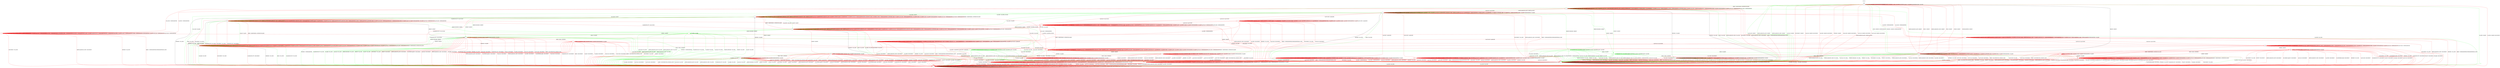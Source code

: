 digraph "" {
	graph ["Incoming time"=0.08972716331481934,
		"Outgoing time"=0.16254734992980957,
		Output="{'States': 36, 'Transitions': 837, 'Filename': '../results/ssh/OpenSSH-DropBear-msat-4.dot'}",
		Reference="{'States': 32, 'Transitions': 683, 'Filename': '../subjects/ssh/OpenSSH.dot'}",
		Solver=msat,
		Updated="{'States': 18, 'Transitions': 222, 'Filename': '../subjects/ssh/DropBear.dot'}",
		"f-measure"=0.15027624309392265,
		precision=0.3063063063063063,
		recall=0.09956076134699854
	];
	a -> a	[key=0,
		label="CH_CLOSE / CH_NONE"];
	a -> a	[key=1,
		label="CH_REQUEST_PTY / CH_NONE"];
	a -> a	[key=2,
		label="CH_EOF / CH_NONE"];
	a -> a	[key=3,
		label="CH_DATA / CH_NONE"];
	a -> a	[key=4,
		color=green,
		label="UA_PK_NOK / UA_FAILURE"];
	a -> a	[key=5,
		color=green,
		label="SERVICE_REQUEST_AUTH / SERVICE_ACCEPT"];
	a -> a	[key=6,
		color=red,
		label="KEXINIT / UNIMPLEMENTED"];
	a -> a	[key=7,
		color=red,
		label="CH_WINDOW_ADJUST / CH_NONE"];
	a -> a	[key=8,
		color=red,
		label="DEBUG / NO_RESP"];
	a -> a	[key=9,
		color=red,
		label="UA_PK_OK / UNIMPLEMENTED"];
	a -> a	[key=10,
		color=red,
		label="UA_NONE / UNIMPLEMENTED"];
	a -> a	[key=11,
		color=red,
		label="CH_EXTENDED_DATA / CH_NONE"];
	a -> a	[key=12,
		color=red,
		label="UA_PK_NOK / UNIMPLEMENTED"];
	a -> a	[key=13,
		color=red,
		label="KEX30 / UNIMPLEMENTED"];
	a -> a	[key=14,
		color=red,
		label="IGNORE / NO_RESP"];
	a -> a	[key=15,
		color=red,
		label="UNIMPLEMENTED / NO_RESP"];
	a -> a	[key=16,
		color=red,
		label="UA_PW_OK / UNIMPLEMENTED"];
	a -> a	[key=17,
		color=red,
		label="UA_PW_NOK / UNIMPLEMENTED"];
	a -> c	[key=0,
		color=green,
		label="UA_PK_OK / UA_SUCCESS"];
	a -> c	[key=1,
		color=red,
		label="SERVICE_REQUEST_AUTH / SERVICE_ACCEPT"];
	a -> l	[key=0,
		color=green,
		label="CH_OPEN / NO_CONN"];
	a -> n	[key=0,
		label="NEWKEYS / NO_CONN"];
	a -> n	[key=1,
		color=green,
		label="KEX30 / NO_CONN"];
	a -> n	[key=2,
		color=green,
		label="SERVICE_REQUEST_CONN / NO_CONN"];
	a -> n	[key=3,
		color=red,
		label="DISCONNECT / NO_CONN"];
	a -> n	[key=4,
		color=red,
		label="SERVICE_REQUEST_CONN / DISCONNECT"];
	a -> n	[key=5,
		color=red,
		label="REKEY / UNIMPLEMENTED|UNIMPLEMENTED|NO_CONN"];
	p	[color=green];
	a -> p	[key=0,
		color=green,
		label="KEXINIT_PROCEED / KEXINIT"];
	q	[color=green];
	a -> q	[key=0,
		color=green,
		label="KEXINIT / KEXINIT"];
	s	[color=red];
	a -> s	[key=0,
		color=red,
		label="CH_OPEN / UNIMPLEMENTED"];
	b -> f	[key=0];
	c -> c	[key=0,
		label="SERVICE_REQUEST_AUTH / SERVICE_ACCEPT"];
	c -> c	[key=1,
		label="CH_CLOSE / CH_NONE"];
	c -> c	[key=2,
		label="CH_REQUEST_PTY / CH_NONE"];
	c -> c	[key=3,
		label="CH_EOF / CH_NONE"];
	c -> c	[key=4,
		label="CH_DATA / CH_NONE"];
	c -> c	[key=5,
		color=green,
		label="UA_PK_NOK / NO_RESP"];
	c -> c	[key=6,
		color=green,
		label="SERVICE_REQUEST_CONN / SERVICE_ACCEPT"];
	c -> c	[key=7,
		color=green,
		label="UA_PK_OK / NO_RESP"];
	c -> c	[key=8,
		color=red,
		label="KEXINIT / UNIMPLEMENTED"];
	c -> c	[key=9,
		color=red,
		label="CH_WINDOW_ADJUST / CH_NONE"];
	c -> c	[key=10,
		color=red,
		label="DEBUG / NO_RESP"];
	c -> c	[key=11,
		color=red,
		label="CH_EXTENDED_DATA / CH_NONE"];
	c -> c	[key=12,
		color=red,
		label="KEX30 / UNIMPLEMENTED"];
	c -> c	[key=13,
		color=red,
		label="IGNORE / NO_RESP"];
	c -> c	[key=14,
		color=red,
		label="UNIMPLEMENTED / NO_RESP"];
	c -> j	[key=0,
		color=green,
		label="CH_OPEN / CH_OPEN_SUCCESS"];
	c -> n	[key=0,
		label="NEWKEYS / NO_CONN"];
	c -> n	[key=1,
		color=green,
		label="KEX30 / NO_CONN"];
	c -> n	[key=2,
		color=red,
		label="DISCONNECT / NO_CONN"];
	c -> n	[key=3,
		color=red,
		label="SERVICE_REQUEST_CONN / DISCONNECT"];
	c -> n	[key=4,
		color=red,
		label="REKEY / UNIMPLEMENTED|UNIMPLEMENTED|NO_CONN"];
	c -> p	[key=0,
		color=green,
		label="KEXINIT_PROCEED / KEXINIT"];
	c -> q	[key=0,
		color=green,
		label="KEXINIT / KEXINIT"];
	t	[color=red];
	c -> t	[key=0,
		color=red,
		label="UA_PK_OK / UA_SUCCESS"];
	c -> t	[key=1,
		color=red,
		label="UA_PW_OK / UA_SUCCESS"];
	u	[color=red];
	c -> u	[key=0,
		color=red,
		label="UA_PW_NOK / UA_FAILURE"];
	v	[color=red];
	c -> v	[key=0,
		color=red,
		label="UA_NONE / UA_FAILURE"];
	w	[color=red];
	c -> w	[key=0,
		color=red,
		label="UA_PK_NOK / UA_FAILURE"];
	x	[color=red];
	c -> x	[key=0,
		color=red,
		label="CH_OPEN / UNIMPLEMENTED"];
	d -> c	[key=0,
		color=green,
		label="CH_CLOSE / CH_EOF"];
	d -> d	[key=0,
		label="CH_OPEN / CH_MAX"];
	d -> d	[key=1,
		label="CH_DATA / NO_RESP"];
	d -> d	[key=2,
		color=green,
		label="UA_PK_NOK / NO_RESP"];
	d -> d	[key=3,
		color=green,
		label="SERVICE_REQUEST_AUTH / SERVICE_ACCEPT"];
	d -> d	[key=4,
		color=green,
		label="SERVICE_REQUEST_CONN / SERVICE_ACCEPT"];
	d -> d	[key=5,
		color=green,
		label="UA_PK_OK / NO_RESP"];
	d -> d	[key=6,
		color=red,
		label="SERVICE_REQUEST_AUTH / UNIMPLEMENTED"];
	d -> d	[key=7,
		color=red,
		label="CH_WINDOW_ADJUST / NO_RESP"];
	d -> d	[key=8,
		color=red,
		label="DEBUG / NO_RESP"];
	d -> d	[key=9,
		color=red,
		label="UA_PK_OK / UNIMPLEMENTED"];
	d -> d	[key=10,
		color=red,
		label="SERVICE_REQUEST_CONN / UNIMPLEMENTED"];
	d -> d	[key=11,
		color=red,
		label="UA_NONE / UNIMPLEMENTED"];
	d -> d	[key=12,
		color=red,
		label="CH_EXTENDED_DATA / NO_RESP"];
	d -> d	[key=13,
		color=red,
		label="UA_PK_NOK / UNIMPLEMENTED"];
	d -> d	[key=14,
		color=red,
		label="KEX30 / UNIMPLEMENTED"];
	d -> d	[key=15,
		color=red,
		label="IGNORE / NO_RESP"];
	d -> d	[key=16,
		color=red,
		label="CH_EOF / NO_RESP"];
	d -> d	[key=17,
		color=red,
		label="UNIMPLEMENTED / NO_RESP"];
	d -> d	[key=18,
		color=red,
		label="UA_PW_OK / UNIMPLEMENTED"];
	d -> d	[key=19,
		color=red,
		label="UA_PW_NOK / UNIMPLEMENTED"];
	d -> h	[key=0,
		label="KEXINIT / KEXINIT"];
	d -> i	[key=0,
		color=green,
		label="CH_EOF / CH_EOF"];
	d -> i	[key=1,
		color=red,
		label="REKEY / KEXINIT|KEX31+NEWKEYS|NO_RESP"];
	d -> l	[key=0,
		label="NEWKEYS / NO_CONN"];
	d -> l	[key=1,
		color=green,
		label="KEX30 / NO_CONN"];
	d -> l	[key=2,
		color=green,
		label="CH_REQUEST_PTY / NO_CONN"];
	d -> l	[key=3,
		color=red,
		label="DISCONNECT / NO_CONN"];
	d -> l	[key=4,
		color=red,
		label="CH_REQUEST_PTY / DISCONNECT"];
	r	[color=green];
	d -> r	[key=0,
		color=green,
		label="KEXINIT_PROCEED / KEXINIT"];
	d -> t	[key=0,
		color=red,
		label="CH_CLOSE / CH_CLOSE"];
	e -> c	[key=0,
		color=green,
		label="CH_CLOSE / NO_RESP"];
	e -> d	[key=0,
		color=red,
		label="CH_REQUEST_PTY / CH_SUCCESS"];
	e -> e	[key=0,
		label="CH_OPEN / CH_MAX"];
	e -> e	[key=1,
		label="CH_EOF / NO_RESP"];
	e -> e	[key=2,
		color=green,
		label="UA_PK_NOK / NO_RESP"];
	e -> e	[key=3,
		color=green,
		label="SERVICE_REQUEST_AUTH / SERVICE_ACCEPT"];
	e -> e	[key=4,
		color=green,
		label="SERVICE_REQUEST_CONN / SERVICE_ACCEPT"];
	e -> e	[key=5,
		color=green,
		label="UA_PK_OK / NO_RESP"];
	e -> e	[key=6,
		color=red,
		label="SERVICE_REQUEST_AUTH / UNIMPLEMENTED"];
	e -> e	[key=7,
		color=red,
		label="CH_WINDOW_ADJUST / NO_RESP"];
	e -> e	[key=8,
		color=red,
		label="DEBUG / NO_RESP"];
	e -> e	[key=9,
		color=red,
		label="UA_PK_OK / UNIMPLEMENTED"];
	e -> e	[key=10,
		color=red,
		label="SERVICE_REQUEST_CONN / UNIMPLEMENTED"];
	e -> e	[key=11,
		color=red,
		label="UA_NONE / UNIMPLEMENTED"];
	e -> e	[key=12,
		color=red,
		label="CH_EXTENDED_DATA / NO_RESP"];
	e -> e	[key=13,
		color=red,
		label="UA_PK_NOK / UNIMPLEMENTED"];
	e -> e	[key=14,
		color=red,
		label="KEX30 / UNIMPLEMENTED"];
	e -> e	[key=15,
		color=red,
		label="IGNORE / NO_RESP"];
	e -> e	[key=16,
		color=red,
		label="CH_DATA / NO_RESP"];
	e -> e	[key=17,
		color=red,
		label="UNIMPLEMENTED / NO_RESP"];
	e -> e	[key=18,
		color=red,
		label="UA_PW_OK / UNIMPLEMENTED"];
	e -> e	[key=19,
		color=red,
		label="UA_PW_NOK / UNIMPLEMENTED"];
	e -> h	[key=0,
		color=green,
		label="KEXINIT / KEXINIT"];
	e -> i	[key=0,
		color=green,
		label="CH_REQUEST_PTY / CH_SUCCESS"];
	e -> j	[key=0,
		color=red,
		label="REKEY / KEXINIT|KEX31+NEWKEYS|NO_RESP"];
	e -> l	[key=0,
		label="NEWKEYS / NO_CONN"];
	e -> l	[key=1,
		color=green,
		label="KEX30 / NO_CONN"];
	e -> l	[key=2,
		color=green,
		label="CH_DATA / NO_CONN"];
	e -> l	[key=3,
		color=red,
		label="DISCONNECT / NO_CONN"];
	e -> r	[key=0,
		color=green,
		label="KEXINIT_PROCEED / KEXINIT"];
	e -> t	[key=0,
		color=red,
		label="CH_CLOSE / CH_CLOSE"];
	ff	[color=red];
	e -> ff	[key=0,
		color=red,
		label="KEXINIT / KEXINIT"];
	f -> a	[key=0,
		color=red,
		label="REKEY / KEXINIT|KEX31+NEWKEYS|NO_RESP"];
	f -> f	[key=0,
		label="CH_CLOSE / CH_NONE"];
	f -> f	[key=1,
		label="CH_REQUEST_PTY / CH_NONE"];
	f -> f	[key=2,
		label="CH_EOF / CH_NONE"];
	f -> f	[key=3,
		label="CH_DATA / CH_NONE"];
	f -> f	[key=4,
		color=red,
		label="CH_WINDOW_ADJUST / CH_NONE"];
	f -> f	[key=5,
		color=red,
		label="CH_EXTENDED_DATA / CH_NONE"];
	f -> g	[key=0,
		label="KEXINIT / KEXINIT"];
	f -> g	[key=1,
		color=green,
		label="KEX30 / KEXINIT+UNIMPLEMENTED"];
	f -> g	[key=2,
		color=green,
		label="NEWKEYS / KEXINIT+UNIMPLEMENTED"];
	f -> g	[key=3,
		color=red,
		label="SERVICE_REQUEST_AUTH / KEXINIT"];
	f -> g	[key=4,
		color=red,
		label="DEBUG / KEXINIT"];
	f -> g	[key=5,
		color=red,
		label="SERVICE_REQUEST_CONN / KEXINIT"];
	f -> g	[key=6,
		color=red,
		label="KEX30 / KEXINIT"];
	f -> g	[key=7,
		color=red,
		label="IGNORE / KEXINIT"];
	f -> g	[key=8,
		color=red,
		label="UNIMPLEMENTED / KEXINIT"];
	f -> l	[key=0,
		color=green,
		label="CH_OPEN / KEXINIT"];
	f -> l	[key=1,
		color=red,
		label="CH_OPEN / KEXINIT+DISCONNECT"];
	f -> n	[key=0,
		color=green,
		label="UA_PK_NOK / KEXINIT"];
	f -> n	[key=1,
		color=green,
		label="SERVICE_REQUEST_AUTH / KEXINIT"];
	f -> n	[key=2,
		color=green,
		label="SERVICE_REQUEST_CONN / KEXINIT"];
	f -> n	[key=3,
		color=green,
		label="UA_PK_OK / KEXINIT"];
	f -> n	[key=4,
		color=red,
		label="DISCONNECT / KEXINIT"];
	f -> n	[key=5,
		color=red,
		label="UA_PK_OK / KEXINIT+DISCONNECT"];
	f -> n	[key=6,
		color=red,
		label="UA_NONE / KEXINIT+DISCONNECT"];
	f -> n	[key=7,
		color=red,
		label="NEWKEYS / KEXINIT"];
	f -> n	[key=8,
		color=red,
		label="UA_PK_NOK / KEXINIT+DISCONNECT"];
	f -> n	[key=9,
		color=red,
		label="UA_PW_OK / KEXINIT+DISCONNECT"];
	f -> n	[key=10,
		color=red,
		label="UA_PW_NOK / KEXINIT+DISCONNECT"];
	o	[color=green];
	f -> o	[key=0,
		color=green,
		label="KEXINIT_PROCEED / KEXINIT"];
	g -> g	[key=0,
		label="CH_CLOSE / CH_NONE"];
	g -> g	[key=1,
		label="CH_REQUEST_PTY / CH_NONE"];
	g -> g	[key=2,
		label="CH_EOF / CH_NONE"];
	g -> g	[key=3,
		label="CH_DATA / CH_NONE"];
	g -> g	[key=4,
		color=green,
		label="NEWKEYS / UNIMPLEMENTED"];
	g -> g	[key=5,
		color=red,
		label="CH_WINDOW_ADJUST / CH_NONE"];
	g -> g	[key=6,
		color=red,
		label="DEBUG / NO_RESP"];
	g -> g	[key=7,
		color=red,
		label="CH_EXTENDED_DATA / CH_NONE"];
	g -> g	[key=8,
		color=red,
		label="IGNORE / NO_RESP"];
	g -> g	[key=9,
		color=red,
		label="UNIMPLEMENTED / NO_RESP"];
	g -> l	[key=0,
		color=green,
		label="CH_OPEN / NO_CONN"];
	g -> l	[key=1,
		color=red,
		label="CH_OPEN / DISCONNECT"];
	g -> m	[key=0,
		label="KEX30 / KEX31+NEWKEYS"];
	g -> n	[key=0,
		color=green,
		label="UA_PK_NOK / NO_CONN"];
	g -> n	[key=1,
		color=green,
		label="SERVICE_REQUEST_AUTH / NO_CONN"];
	g -> n	[key=2,
		color=green,
		label="SERVICE_REQUEST_CONN / NO_CONN"];
	g -> n	[key=3,
		color=green,
		label="UA_PK_OK / NO_CONN"];
	g -> n	[key=4,
		color=green,
		label="KEXINIT_PROCEED / NO_CONN"];
	g -> n	[key=5,
		color=green,
		label="KEXINIT / NO_CONN"];
	g -> n	[key=6,
		color=red,
		label="DISCONNECT / NO_CONN"];
	g -> n	[key=7,
		color=red,
		label="KEXINIT / DISCONNECT"];
	g -> n	[key=8,
		color=red,
		label="SERVICE_REQUEST_AUTH / DISCONNECT"];
	g -> n	[key=9,
		color=red,
		label="UA_PK_OK / DISCONNECT"];
	g -> n	[key=10,
		color=red,
		label="SERVICE_REQUEST_CONN / DISCONNECT"];
	g -> n	[key=11,
		color=red,
		label="UA_NONE / DISCONNECT"];
	g -> n	[key=12,
		color=red,
		label="NEWKEYS / NO_CONN"];
	g -> n	[key=13,
		color=red,
		label="UA_PK_NOK / DISCONNECT"];
	g -> n	[key=14,
		color=red,
		label="UA_PW_OK / DISCONNECT"];
	g -> n	[key=15,
		color=red,
		label="UA_PW_NOK / DISCONNECT"];
	g -> n	[key=16,
		color=red,
		label="REKEY / DISCONNECT|NO_CONN|NO_CONN"];
	h -> h	[key=0,
		label="CH_OPEN / CH_MAX"];
	h -> h	[key=1,
		color=red,
		label="DEBUG / NO_RESP"];
	h -> h	[key=2,
		color=red,
		label="IGNORE / NO_RESP"];
	h -> h	[key=3,
		color=red,
		label="UNIMPLEMENTED / NO_RESP"];
	h -> k	[key=0,
		color=green,
		label="KEX30 / KEX31+NEWKEYS"];
	h -> l	[key=0,
		color=green,
		label="UA_PK_NOK / NO_CONN"];
	h -> l	[key=1,
		color=green,
		label="SERVICE_REQUEST_AUTH / NO_CONN"];
	h -> l	[key=2,
		color=green,
		label="SERVICE_REQUEST_CONN / NO_CONN"];
	h -> l	[key=3,
		color=green,
		label="NEWKEYS / UNIMPLEMENTED"];
	h -> l	[key=4,
		color=green,
		label="CH_REQUEST_PTY / NO_CONN"];
	h -> l	[key=5,
		color=green,
		label="CH_DATA / NO_CONN"];
	h -> l	[key=6,
		color=green,
		label="UA_PK_OK / NO_CONN"];
	h -> l	[key=7,
		color=green,
		label="KEXINIT_PROCEED / NO_CONN"];
	h -> l	[key=8,
		color=green,
		label="KEXINIT / NO_CONN"];
	h -> l	[key=9,
		color=green,
		label="CH_EOF / NO_CONN"];
	h -> l	[key=10,
		color=red,
		label="DISCONNECT / NO_CONN"];
	h -> l	[key=11,
		color=red,
		label="KEXINIT / DISCONNECT"];
	h -> l	[key=12,
		color=red,
		label="SERVICE_REQUEST_AUTH / DISCONNECT"];
	h -> l	[key=13,
		color=red,
		label="CH_WINDOW_ADJUST / DISCONNECT"];
	h -> l	[key=14,
		color=red,
		label="UA_PK_OK / DISCONNECT"];
	h -> l	[key=15,
		color=red,
		label="SERVICE_REQUEST_CONN / DISCONNECT"];
	h -> l	[key=16,
		color=red,
		label="UA_NONE / DISCONNECT"];
	h -> l	[key=17,
		color=red,
		label="CH_EXTENDED_DATA / DISCONNECT"];
	h -> l	[key=18,
		color=red,
		label="NEWKEYS / NO_CONN"];
	h -> l	[key=19,
		color=red,
		label="UA_PK_NOK / DISCONNECT"];
	h -> l	[key=20,
		color=red,
		label="CH_REQUEST_PTY / DISCONNECT"];
	h -> l	[key=21,
		color=red,
		label="CH_EOF / DISCONNECT"];
	h -> l	[key=22,
		color=red,
		label="CH_DATA / DISCONNECT"];
	h -> l	[key=23,
		color=red,
		label="UA_PW_OK / DISCONNECT"];
	h -> l	[key=24,
		color=red,
		label="UA_PW_NOK / DISCONNECT"];
	h -> l	[key=25,
		color=red,
		label="REKEY / DISCONNECT|NO_CONN|NO_CONN"];
	h -> n	[key=0,
		color=green,
		label="CH_CLOSE / NO_CONN"];
	h -> n	[key=1,
		color=red,
		label="CH_CLOSE / DISCONNECT"];
	jj	[color=red];
	h -> jj	[key=0,
		color=red,
		label="KEX30 / KEX31+NEWKEYS"];
	i -> c	[key=0,
		color=green,
		label="CH_CLOSE / NO_RESP"];
	i -> h	[key=0,
		label="KEXINIT / KEXINIT"];
	i -> i	[key=0,
		label="CH_OPEN / CH_MAX"];
	i -> i	[key=1,
		label="CH_EOF / NO_RESP"];
	i -> i	[key=2,
		color=green,
		label="UA_PK_NOK / NO_RESP"];
	i -> i	[key=3,
		color=green,
		label="SERVICE_REQUEST_AUTH / SERVICE_ACCEPT"];
	i -> i	[key=4,
		color=green,
		label="SERVICE_REQUEST_CONN / SERVICE_ACCEPT"];
	i -> i	[key=5,
		color=green,
		label="UA_PK_OK / NO_RESP"];
	i -> i	[key=6,
		color=red,
		label="SERVICE_REQUEST_AUTH / NO_RESP"];
	i -> i	[key=7,
		color=red,
		label="CH_WINDOW_ADJUST / NO_RESP"];
	i -> i	[key=8,
		color=red,
		label="DEBUG / NO_RESP"];
	i -> i	[key=9,
		color=red,
		label="UA_PK_OK / UNIMPLEMENTED"];
	i -> i	[key=10,
		color=red,
		label="SERVICE_REQUEST_CONN / NO_RESP"];
	i -> i	[key=11,
		color=red,
		label="UA_NONE / UNIMPLEMENTED"];
	i -> i	[key=12,
		color=red,
		label="CH_EXTENDED_DATA / NO_RESP"];
	i -> i	[key=13,
		color=red,
		label="UA_PK_NOK / UNIMPLEMENTED"];
	i -> i	[key=14,
		color=red,
		label="KEX30 / NO_RESP"];
	i -> i	[key=15,
		color=red,
		label="IGNORE / NO_RESP"];
	i -> i	[key=16,
		color=red,
		label="CH_DATA / NO_RESP"];
	i -> i	[key=17,
		color=red,
		label="UNIMPLEMENTED / NO_RESP"];
	i -> i	[key=18,
		color=red,
		label="UA_PW_OK / UNIMPLEMENTED"];
	i -> i	[key=19,
		color=red,
		label="UA_PW_NOK / UNIMPLEMENTED"];
	i -> i	[key=20,
		color=red,
		label="REKEY / KEXINIT|KEX31+NEWKEYS|NO_RESP"];
	i -> l	[key=0,
		label="NEWKEYS / NO_CONN"];
	i -> l	[key=1,
		color=green,
		label="KEX30 / NO_CONN"];
	i -> l	[key=2,
		color=green,
		label="CH_REQUEST_PTY / NO_CONN"];
	i -> l	[key=3,
		color=green,
		label="CH_DATA / NO_CONN"];
	i -> l	[key=4,
		color=red,
		label="DISCONNECT / NO_CONN"];
	i -> l	[key=5,
		color=red,
		label="CH_REQUEST_PTY / DISCONNECT"];
	i -> r	[key=0,
		color=green,
		label="KEXINIT_PROCEED / KEXINIT"];
	z	[color=red];
	i -> z	[key=0,
		color=red,
		label="CH_CLOSE / CH_CLOSE"];
	j -> c	[key=0,
		color=green,
		label="CH_CLOSE / CH_EOF"];
	j -> d	[key=0,
		color=green,
		label="CH_REQUEST_PTY / CH_SUCCESS"];
	j -> e	[key=0,
		color=green,
		label="CH_EOF / CH_EOF"];
	j -> h	[key=0,
		color=green,
		label="KEXINIT / KEXINIT"];
	j -> i	[key=0,
		color=red,
		label="CH_REQUEST_PTY / CH_SUCCESS"];
	j -> j	[key=0,
		label="CH_OPEN / CH_MAX"];
	j -> j	[key=1,
		label="CH_DATA / NO_RESP"];
	j -> j	[key=2,
		color=green,
		label="UA_PK_NOK / NO_RESP"];
	j -> j	[key=3,
		color=green,
		label="SERVICE_REQUEST_AUTH / SERVICE_ACCEPT"];
	j -> j	[key=4,
		color=green,
		label="SERVICE_REQUEST_CONN / SERVICE_ACCEPT"];
	j -> j	[key=5,
		color=green,
		label="UA_PK_OK / NO_RESP"];
	j -> j	[key=6,
		color=red,
		label="SERVICE_REQUEST_AUTH / NO_RESP"];
	j -> j	[key=7,
		color=red,
		label="CH_WINDOW_ADJUST / NO_RESP"];
	j -> j	[key=8,
		color=red,
		label="DEBUG / NO_RESP"];
	j -> j	[key=9,
		color=red,
		label="UA_PK_OK / UNIMPLEMENTED"];
	j -> j	[key=10,
		color=red,
		label="SERVICE_REQUEST_CONN / NO_RESP"];
	j -> j	[key=11,
		color=red,
		label="UA_NONE / UNIMPLEMENTED"];
	j -> j	[key=12,
		color=red,
		label="CH_EXTENDED_DATA / NO_RESP"];
	j -> j	[key=13,
		color=red,
		label="UA_PK_NOK / UNIMPLEMENTED"];
	j -> j	[key=14,
		color=red,
		label="KEX30 / NO_RESP"];
	j -> j	[key=15,
		color=red,
		label="IGNORE / NO_RESP"];
	j -> j	[key=16,
		color=red,
		label="CH_EOF / NO_RESP"];
	j -> j	[key=17,
		color=red,
		label="UNIMPLEMENTED / NO_RESP"];
	j -> j	[key=18,
		color=red,
		label="UA_PW_OK / UNIMPLEMENTED"];
	j -> j	[key=19,
		color=red,
		label="UA_PW_NOK / UNIMPLEMENTED"];
	j -> j	[key=20,
		color=red,
		label="REKEY / KEXINIT|KEX31+NEWKEYS|NO_RESP"];
	j -> l	[key=0,
		label="NEWKEYS / NO_CONN"];
	j -> l	[key=1,
		color=green,
		label="KEX30 / NO_CONN"];
	j -> l	[key=2,
		color=red,
		label="DISCONNECT / NO_CONN"];
	j -> r	[key=0,
		color=green,
		label="KEXINIT_PROCEED / KEXINIT"];
	j -> z	[key=0,
		color=red,
		label="CH_CLOSE / CH_CLOSE"];
	j -> ff	[key=0,
		color=red,
		label="KEXINIT / KEXINIT"];
	k -> j	[key=0,
		label="NEWKEYS / NO_RESP"];
	k -> k	[key=0,
		label="CH_OPEN / CH_MAX"];
	k -> k	[key=1,
		color=green,
		label="KEX30 / UNIMPLEMENTED"];
	k -> k	[key=2,
		color=red,
		label="DEBUG / NO_RESP"];
	k -> k	[key=3,
		color=red,
		label="IGNORE / NO_RESP"];
	k -> k	[key=4,
		color=red,
		label="UNIMPLEMENTED / NO_RESP"];
	k -> l	[key=0,
		color=green,
		label="UA_PK_NOK / NO_CONN"];
	k -> l	[key=1,
		color=green,
		label="SERVICE_REQUEST_AUTH / NO_CONN"];
	k -> l	[key=2,
		color=green,
		label="SERVICE_REQUEST_CONN / NO_CONN"];
	k -> l	[key=3,
		color=green,
		label="CH_REQUEST_PTY / NO_CONN"];
	k -> l	[key=4,
		color=green,
		label="CH_DATA / NO_CONN"];
	k -> l	[key=5,
		color=green,
		label="UA_PK_OK / NO_CONN"];
	k -> l	[key=6,
		color=green,
		label="KEXINIT_PROCEED / NO_CONN"];
	k -> l	[key=7,
		color=green,
		label="KEXINIT / NO_CONN"];
	k -> l	[key=8,
		color=green,
		label="CH_EOF / NO_CONN"];
	k -> l	[key=9,
		color=red,
		label="DISCONNECT / NO_CONN"];
	k -> l	[key=10,
		color=red,
		label="KEXINIT / DISCONNECT"];
	k -> l	[key=11,
		color=red,
		label="SERVICE_REQUEST_AUTH / DISCONNECT"];
	k -> l	[key=12,
		color=red,
		label="CH_WINDOW_ADJUST / DISCONNECT"];
	k -> l	[key=13,
		color=red,
		label="UA_PK_OK / DISCONNECT"];
	k -> l	[key=14,
		color=red,
		label="SERVICE_REQUEST_CONN / DISCONNECT"];
	k -> l	[key=15,
		color=red,
		label="UA_NONE / DISCONNECT"];
	k -> l	[key=16,
		color=red,
		label="CH_EXTENDED_DATA / DISCONNECT"];
	k -> l	[key=17,
		color=red,
		label="UA_PK_NOK / DISCONNECT"];
	k -> l	[key=18,
		color=red,
		label="CH_REQUEST_PTY / DISCONNECT"];
	k -> l	[key=19,
		color=red,
		label="KEX30 / DISCONNECT"];
	k -> l	[key=20,
		color=red,
		label="CH_EOF / DISCONNECT"];
	k -> l	[key=21,
		color=red,
		label="CH_DATA / DISCONNECT"];
	k -> l	[key=22,
		color=red,
		label="UA_PW_OK / DISCONNECT"];
	k -> l	[key=23,
		color=red,
		label="UA_PW_NOK / DISCONNECT"];
	k -> l	[key=24,
		color=red,
		label="REKEY / DISCONNECT|NO_CONN|NO_CONN"];
	k -> n	[key=0,
		color=green,
		label="CH_CLOSE / NO_CONN"];
	k -> n	[key=1,
		color=red,
		label="CH_CLOSE / DISCONNECT"];
	l -> l	[key=0,
		label="KEXINIT / NO_CONN"];
	l -> l	[key=1,
		label="SERVICE_REQUEST_AUTH / NO_CONN"];
	l -> l	[key=2,
		label="UA_PK_OK / NO_CONN"];
	l -> l	[key=3,
		label="SERVICE_REQUEST_CONN / NO_CONN"];
	l -> l	[key=4,
		label="NEWKEYS / NO_CONN"];
	l -> l	[key=5,
		label="UA_PK_NOK / NO_CONN"];
	l -> l	[key=6,
		label="CH_OPEN / CH_MAX"];
	l -> l	[key=7,
		label="CH_REQUEST_PTY / NO_CONN"];
	l -> l	[key=8,
		label="KEX30 / NO_CONN"];
	l -> l	[key=9,
		label="CH_EOF / NO_CONN"];
	l -> l	[key=10,
		label="CH_DATA / NO_CONN"];
	l -> l	[key=11,
		color=green,
		label="KEXINIT_PROCEED / NO_CONN"];
	l -> l	[key=12,
		color=red,
		label="DISCONNECT / NO_CONN"];
	l -> l	[key=13,
		color=red,
		label="CH_WINDOW_ADJUST / NO_CONN"];
	l -> l	[key=14,
		color=red,
		label="DEBUG / NO_CONN"];
	l -> l	[key=15,
		color=red,
		label="UA_NONE / NO_CONN"];
	l -> l	[key=16,
		color=red,
		label="CH_EXTENDED_DATA / NO_CONN"];
	l -> l	[key=17,
		color=red,
		label="IGNORE / NO_CONN"];
	l -> l	[key=18,
		color=red,
		label="UNIMPLEMENTED / NO_CONN"];
	l -> l	[key=19,
		color=red,
		label="UA_PW_OK / NO_CONN"];
	l -> l	[key=20,
		color=red,
		label="UA_PW_NOK / NO_CONN"];
	l -> l	[key=21,
		color=red,
		label="REKEY / NO_CONN|NO_CONN|NO_CONN"];
	l -> n	[key=0,
		label="CH_CLOSE / NO_CONN"];
	m -> a	[key=0,
		label="NEWKEYS / NO_RESP"];
	m -> l	[key=0,
		color=green,
		label="CH_OPEN / NO_CONN"];
	m -> l	[key=1,
		color=red,
		label="CH_OPEN / DISCONNECT"];
	m -> m	[key=0,
		label="CH_CLOSE / CH_NONE"];
	m -> m	[key=1,
		label="CH_REQUEST_PTY / CH_NONE"];
	m -> m	[key=2,
		label="CH_EOF / CH_NONE"];
	m -> m	[key=3,
		label="CH_DATA / CH_NONE"];
	m -> m	[key=4,
		color=green,
		label="KEX30 / UNIMPLEMENTED"];
	m -> m	[key=5,
		color=red,
		label="CH_WINDOW_ADJUST / CH_NONE"];
	m -> m	[key=6,
		color=red,
		label="DEBUG / NO_RESP"];
	m -> m	[key=7,
		color=red,
		label="CH_EXTENDED_DATA / CH_NONE"];
	m -> m	[key=8,
		color=red,
		label="IGNORE / NO_RESP"];
	m -> m	[key=9,
		color=red,
		label="UNIMPLEMENTED / NO_RESP"];
	m -> n	[key=0,
		color=green,
		label="UA_PK_NOK / NO_CONN"];
	m -> n	[key=1,
		color=green,
		label="SERVICE_REQUEST_AUTH / NO_CONN"];
	m -> n	[key=2,
		color=green,
		label="SERVICE_REQUEST_CONN / NO_CONN"];
	m -> n	[key=3,
		color=green,
		label="UA_PK_OK / NO_CONN"];
	m -> n	[key=4,
		color=green,
		label="KEXINIT_PROCEED / NO_CONN"];
	m -> n	[key=5,
		color=green,
		label="KEXINIT / NO_CONN"];
	m -> n	[key=6,
		color=red,
		label="DISCONNECT / NO_CONN"];
	m -> n	[key=7,
		color=red,
		label="KEXINIT / DISCONNECT"];
	m -> n	[key=8,
		color=red,
		label="SERVICE_REQUEST_AUTH / DISCONNECT"];
	m -> n	[key=9,
		color=red,
		label="UA_PK_OK / DISCONNECT"];
	m -> n	[key=10,
		color=red,
		label="SERVICE_REQUEST_CONN / DISCONNECT"];
	m -> n	[key=11,
		color=red,
		label="UA_NONE / DISCONNECT"];
	m -> n	[key=12,
		color=red,
		label="UA_PK_NOK / DISCONNECT"];
	m -> n	[key=13,
		color=red,
		label="KEX30 / DISCONNECT"];
	m -> n	[key=14,
		color=red,
		label="UA_PW_OK / DISCONNECT"];
	m -> n	[key=15,
		color=red,
		label="UA_PW_NOK / DISCONNECT"];
	m -> n	[key=16,
		color=red,
		label="REKEY / DISCONNECT|NO_CONN|NO_CONN"];
	n -> l	[key=0,
		label="CH_OPEN / NO_CONN"];
	n -> n	[key=0,
		label="KEXINIT / NO_CONN"];
	n -> n	[key=1,
		label="SERVICE_REQUEST_AUTH / NO_CONN"];
	n -> n	[key=2,
		label="UA_PK_OK / NO_CONN"];
	n -> n	[key=3,
		label="SERVICE_REQUEST_CONN / NO_CONN"];
	n -> n	[key=4,
		label="NEWKEYS / NO_CONN"];
	n -> n	[key=5,
		label="UA_PK_NOK / NO_CONN"];
	n -> n	[key=6,
		label="CH_CLOSE / CH_NONE"];
	n -> n	[key=7,
		label="CH_REQUEST_PTY / CH_NONE"];
	n -> n	[key=8,
		label="KEX30 / NO_CONN"];
	n -> n	[key=9,
		label="CH_EOF / CH_NONE"];
	n -> n	[key=10,
		label="CH_DATA / CH_NONE"];
	n -> n	[key=11,
		color=green,
		label="KEXINIT_PROCEED / NO_CONN"];
	n -> n	[key=12,
		color=red,
		label="DISCONNECT / NO_CONN"];
	n -> n	[key=13,
		color=red,
		label="CH_WINDOW_ADJUST / CH_NONE"];
	n -> n	[key=14,
		color=red,
		label="DEBUG / NO_CONN"];
	n -> n	[key=15,
		color=red,
		label="UA_NONE / NO_CONN"];
	n -> n	[key=16,
		color=red,
		label="CH_EXTENDED_DATA / CH_NONE"];
	n -> n	[key=17,
		color=red,
		label="IGNORE / NO_CONN"];
	n -> n	[key=18,
		color=red,
		label="UNIMPLEMENTED / NO_CONN"];
	n -> n	[key=19,
		color=red,
		label="UA_PW_OK / NO_CONN"];
	n -> n	[key=20,
		color=red,
		label="UA_PW_NOK / NO_CONN"];
	n -> n	[key=21,
		color=red,
		label="REKEY / NO_CONN|NO_CONN|NO_CONN"];
	o -> g	[key=0,
		color=green,
		label="KEX30 / NO_RESP"];
	o -> l	[key=0,
		color=green,
		label="CH_OPEN / NO_CONN"];
	o -> n	[key=0,
		color=green,
		label="UA_PK_NOK / NO_CONN"];
	o -> n	[key=1,
		color=green,
		label="SERVICE_REQUEST_AUTH / NO_CONN"];
	o -> n	[key=2,
		color=green,
		label="SERVICE_REQUEST_CONN / NO_CONN"];
	o -> n	[key=3,
		color=green,
		label="UA_PK_OK / NO_CONN"];
	o -> n	[key=4,
		color=green,
		label="KEXINIT_PROCEED / NO_CONN"];
	o -> n	[key=5,
		color=green,
		label="KEXINIT / NO_CONN"];
	o -> o	[key=0,
		color=green,
		label="NEWKEYS / UNIMPLEMENTED"];
	o -> o	[key=1,
		color=green,
		label="CH_REQUEST_PTY / CH_NONE"];
	o -> o	[key=2,
		color=green,
		label="CH_DATA / CH_NONE"];
	o -> o	[key=3,
		color=green,
		label="CH_CLOSE / CH_NONE"];
	o -> o	[key=4,
		color=green,
		label="CH_EOF / CH_NONE"];
	p -> l	[key=0,
		color=green,
		label="CH_OPEN / NO_CONN"];
	p -> n	[key=0,
		color=green,
		label="UA_PK_NOK / NO_CONN"];
	p -> n	[key=1,
		color=green,
		label="SERVICE_REQUEST_AUTH / NO_CONN"];
	p -> n	[key=2,
		color=green,
		label="SERVICE_REQUEST_CONN / NO_CONN"];
	p -> n	[key=3,
		color=green,
		label="NEWKEYS / UNIMPLEMENTED"];
	p -> n	[key=4,
		color=green,
		label="UA_PK_OK / NO_CONN"];
	p -> n	[key=5,
		color=green,
		label="KEXINIT_PROCEED / NO_CONN"];
	p -> n	[key=6,
		color=green,
		label="KEXINIT / NO_CONN"];
	p -> p	[key=0,
		color=green,
		label="CH_REQUEST_PTY / CH_NONE"];
	p -> p	[key=1,
		color=green,
		label="CH_DATA / CH_NONE"];
	p -> p	[key=2,
		color=green,
		label="CH_CLOSE / CH_NONE"];
	p -> p	[key=3,
		color=green,
		label="CH_EOF / CH_NONE"];
	p -> q	[key=0,
		color=green,
		label="KEX30 / NO_RESP"];
	q -> l	[key=0,
		color=green,
		label="CH_OPEN / NO_CONN"];
	q -> m	[key=0,
		color=green,
		label="KEX30 / KEX31+NEWKEYS"];
	q -> n	[key=0,
		color=green,
		label="UA_PK_NOK / NO_CONN"];
	q -> n	[key=1,
		color=green,
		label="SERVICE_REQUEST_AUTH / NO_CONN"];
	q -> n	[key=2,
		color=green,
		label="SERVICE_REQUEST_CONN / NO_CONN"];
	q -> n	[key=3,
		color=green,
		label="NEWKEYS / UNIMPLEMENTED"];
	q -> n	[key=4,
		color=green,
		label="UA_PK_OK / NO_CONN"];
	q -> n	[key=5,
		color=green,
		label="KEXINIT_PROCEED / NO_CONN"];
	q -> n	[key=6,
		color=green,
		label="KEXINIT / NO_CONN"];
	q -> q	[key=0,
		color=green,
		label="CH_REQUEST_PTY / CH_NONE"];
	q -> q	[key=1,
		color=green,
		label="CH_DATA / CH_NONE"];
	q -> q	[key=2,
		color=green,
		label="CH_CLOSE / CH_NONE"];
	q -> q	[key=3,
		color=green,
		label="CH_EOF / CH_NONE"];
	r -> h	[key=0,
		color=green,
		label="KEX30 / NO_RESP"];
	r -> l	[key=0,
		color=green,
		label="UA_PK_NOK / NO_CONN"];
	r -> l	[key=1,
		color=green,
		label="SERVICE_REQUEST_AUTH / NO_CONN"];
	r -> l	[key=2,
		color=green,
		label="SERVICE_REQUEST_CONN / NO_CONN"];
	r -> l	[key=3,
		color=green,
		label="NEWKEYS / UNIMPLEMENTED"];
	r -> l	[key=4,
		color=green,
		label="CH_REQUEST_PTY / NO_CONN"];
	r -> l	[key=5,
		color=green,
		label="CH_DATA / NO_CONN"];
	r -> l	[key=6,
		color=green,
		label="UA_PK_OK / NO_CONN"];
	r -> l	[key=7,
		color=green,
		label="KEXINIT_PROCEED / NO_CONN"];
	r -> l	[key=8,
		color=green,
		label="KEXINIT / NO_CONN"];
	r -> l	[key=9,
		color=green,
		label="CH_EOF / NO_CONN"];
	r -> n	[key=0,
		color=green,
		label="CH_CLOSE / NO_CONN"];
	r -> r	[key=0,
		color=green,
		label="CH_OPEN / CH_MAX"];
	s -> a	[key=0,
		color=red,
		label="CH_CLOSE / UNIMPLEMENTED"];
	s -> l	[key=0,
		color=red,
		label="DISCONNECT / NO_CONN"];
	s -> l	[key=1,
		color=red,
		label="SERVICE_REQUEST_CONN / DISCONNECT"];
	s -> l	[key=2,
		color=red,
		label="NEWKEYS / NO_CONN"];
	s -> l	[key=3,
		color=red,
		label="REKEY / UNIMPLEMENTED|UNIMPLEMENTED|NO_CONN"];
	s -> s	[key=0,
		color=red,
		label="KEXINIT / UNIMPLEMENTED"];
	s -> s	[key=1,
		color=red,
		label="CH_WINDOW_ADJUST / UNIMPLEMENTED"];
	s -> s	[key=2,
		color=red,
		label="DEBUG / NO_RESP"];
	s -> s	[key=3,
		color=red,
		label="UA_PK_OK / UNIMPLEMENTED"];
	s -> s	[key=4,
		color=red,
		label="UA_NONE / UNIMPLEMENTED"];
	s -> s	[key=5,
		color=red,
		label="CH_EXTENDED_DATA / UNIMPLEMENTED"];
	s -> s	[key=6,
		color=red,
		label="UA_PK_NOK / UNIMPLEMENTED"];
	s -> s	[key=7,
		color=red,
		label="CH_OPEN / CH_MAX"];
	s -> s	[key=8,
		color=red,
		label="CH_REQUEST_PTY / UNIMPLEMENTED"];
	s -> s	[key=9,
		color=red,
		label="KEX30 / UNIMPLEMENTED"];
	s -> s	[key=10,
		color=red,
		label="IGNORE / NO_RESP"];
	s -> s	[key=11,
		color=red,
		label="CH_EOF / UNIMPLEMENTED"];
	s -> s	[key=12,
		color=red,
		label="CH_DATA / UNIMPLEMENTED"];
	s -> s	[key=13,
		color=red,
		label="UNIMPLEMENTED / NO_RESP"];
	s -> s	[key=14,
		color=red,
		label="UA_PW_OK / UNIMPLEMENTED"];
	s -> s	[key=15,
		color=red,
		label="UA_PW_NOK / UNIMPLEMENTED"];
	s -> x	[key=0,
		color=red,
		label="SERVICE_REQUEST_AUTH / SERVICE_ACCEPT"];
	t -> e	[key=0,
		color=red,
		label="CH_OPEN / CH_OPEN_SUCCESS"];
	t -> n	[key=0,
		color=red,
		label="DISCONNECT / NO_CONN"];
	t -> n	[key=1,
		color=red,
		label="NEWKEYS / NO_CONN"];
	t -> t	[key=0,
		color=red,
		label="SERVICE_REQUEST_AUTH / UNIMPLEMENTED"];
	t -> t	[key=1,
		color=red,
		label="CH_WINDOW_ADJUST / CH_NONE"];
	t -> t	[key=2,
		color=red,
		label="DEBUG / NO_RESP"];
	t -> t	[key=3,
		color=red,
		label="UA_PK_OK / UNIMPLEMENTED"];
	t -> t	[key=4,
		color=red,
		label="SERVICE_REQUEST_CONN / UNIMPLEMENTED"];
	t -> t	[key=5,
		color=red,
		label="UA_NONE / UNIMPLEMENTED"];
	t -> t	[key=6,
		color=red,
		label="CH_EXTENDED_DATA / CH_NONE"];
	t -> t	[key=7,
		color=red,
		label="UA_PK_NOK / UNIMPLEMENTED"];
	t -> t	[key=8,
		color=red,
		label="CH_CLOSE / CH_NONE"];
	t -> t	[key=9,
		color=red,
		label="CH_REQUEST_PTY / CH_NONE"];
	t -> t	[key=10,
		color=red,
		label="KEX30 / UNIMPLEMENTED"];
	t -> t	[key=11,
		color=red,
		label="IGNORE / NO_RESP"];
	t -> t	[key=12,
		color=red,
		label="CH_EOF / CH_NONE"];
	t -> t	[key=13,
		color=red,
		label="CH_DATA / CH_NONE"];
	t -> t	[key=14,
		color=red,
		label="UNIMPLEMENTED / NO_RESP"];
	t -> t	[key=15,
		color=red,
		label="UA_PW_OK / UNIMPLEMENTED"];
	t -> t	[key=16,
		color=red,
		label="UA_PW_NOK / UNIMPLEMENTED"];
	y	[color=red];
	t -> y	[key=0,
		color=red,
		label="KEXINIT / KEXINIT"];
	t -> z	[key=0,
		color=red,
		label="REKEY / KEXINIT|KEX31+NEWKEYS|NO_RESP"];
	u -> n	[key=0,
		color=red,
		label="DISCONNECT / NO_CONN"];
	u -> n	[key=1,
		color=red,
		label="UA_PK_OK / DISCONNECT"];
	u -> n	[key=2,
		color=red,
		label="SERVICE_REQUEST_CONN / DISCONNECT"];
	u -> n	[key=3,
		color=red,
		label="UA_NONE / DISCONNECT"];
	u -> n	[key=4,
		color=red,
		label="NEWKEYS / NO_CONN"];
	u -> n	[key=5,
		color=red,
		label="UA_PK_NOK / DISCONNECT"];
	u -> n	[key=6,
		color=red,
		label="REKEY / UNIMPLEMENTED|UNIMPLEMENTED|NO_CONN"];
	u -> t	[key=0,
		color=red,
		label="UA_PW_OK / UA_SUCCESS"];
	u -> u	[key=0,
		color=red,
		label="KEXINIT / UNIMPLEMENTED"];
	u -> u	[key=1,
		color=red,
		label="SERVICE_REQUEST_AUTH / SERVICE_ACCEPT"];
	u -> u	[key=2,
		color=red,
		label="CH_WINDOW_ADJUST / CH_NONE"];
	u -> u	[key=3,
		color=red,
		label="DEBUG / NO_RESP"];
	u -> u	[key=4,
		color=red,
		label="CH_EXTENDED_DATA / CH_NONE"];
	u -> u	[key=5,
		color=red,
		label="CH_CLOSE / CH_NONE"];
	u -> u	[key=6,
		color=red,
		label="CH_REQUEST_PTY / CH_NONE"];
	u -> u	[key=7,
		color=red,
		label="KEX30 / UNIMPLEMENTED"];
	u -> u	[key=8,
		color=red,
		label="IGNORE / NO_RESP"];
	u -> u	[key=9,
		color=red,
		label="CH_EOF / CH_NONE"];
	u -> u	[key=10,
		color=red,
		label="CH_DATA / CH_NONE"];
	u -> u	[key=11,
		color=red,
		label="UNIMPLEMENTED / NO_RESP"];
	u -> u	[key=12,
		color=red,
		label="UA_PW_NOK / UA_FAILURE"];
	aa	[color=red];
	u -> aa	[key=0,
		color=red,
		label="CH_OPEN / UNIMPLEMENTED"];
	v -> n	[key=0,
		color=red,
		label="DISCONNECT / NO_CONN"];
	v -> n	[key=1,
		color=red,
		label="UA_PK_OK / DISCONNECT"];
	v -> n	[key=2,
		color=red,
		label="SERVICE_REQUEST_CONN / DISCONNECT"];
	v -> n	[key=3,
		color=red,
		label="NEWKEYS / NO_CONN"];
	v -> n	[key=4,
		color=red,
		label="UA_PK_NOK / DISCONNECT"];
	v -> n	[key=5,
		color=red,
		label="UA_PW_OK / DISCONNECT"];
	v -> n	[key=6,
		color=red,
		label="UA_PW_NOK / DISCONNECT"];
	v -> n	[key=7,
		color=red,
		label="REKEY / UNIMPLEMENTED|UNIMPLEMENTED|NO_CONN"];
	v -> v	[key=0,
		color=red,
		label="KEXINIT / UNIMPLEMENTED"];
	v -> v	[key=1,
		color=red,
		label="SERVICE_REQUEST_AUTH / SERVICE_ACCEPT"];
	v -> v	[key=2,
		color=red,
		label="CH_WINDOW_ADJUST / CH_NONE"];
	v -> v	[key=3,
		color=red,
		label="DEBUG / NO_RESP"];
	v -> v	[key=4,
		color=red,
		label="UA_NONE / UA_FAILURE"];
	v -> v	[key=5,
		color=red,
		label="CH_EXTENDED_DATA / CH_NONE"];
	v -> v	[key=6,
		color=red,
		label="CH_CLOSE / CH_NONE"];
	v -> v	[key=7,
		color=red,
		label="CH_REQUEST_PTY / CH_NONE"];
	v -> v	[key=8,
		color=red,
		label="KEX30 / UNIMPLEMENTED"];
	v -> v	[key=9,
		color=red,
		label="IGNORE / NO_RESP"];
	v -> v	[key=10,
		color=red,
		label="CH_EOF / CH_NONE"];
	v -> v	[key=11,
		color=red,
		label="CH_DATA / CH_NONE"];
	v -> v	[key=12,
		color=red,
		label="UNIMPLEMENTED / NO_RESP"];
	bb	[color=red];
	v -> bb	[key=0,
		color=red,
		label="CH_OPEN / UNIMPLEMENTED"];
	w -> n	[key=0,
		color=red,
		label="DISCONNECT / NO_CONN"];
	w -> n	[key=1,
		color=red,
		label="UA_PK_OK / DISCONNECT"];
	w -> n	[key=2,
		color=red,
		label="SERVICE_REQUEST_CONN / DISCONNECT"];
	w -> n	[key=3,
		color=red,
		label="UA_NONE / DISCONNECT"];
	w -> n	[key=4,
		color=red,
		label="NEWKEYS / NO_CONN"];
	w -> n	[key=5,
		color=red,
		label="UA_PW_OK / DISCONNECT"];
	w -> n	[key=6,
		color=red,
		label="UA_PW_NOK / DISCONNECT"];
	w -> n	[key=7,
		color=red,
		label="REKEY / UNIMPLEMENTED|UNIMPLEMENTED|NO_CONN"];
	w -> w	[key=0,
		color=red,
		label="KEXINIT / UNIMPLEMENTED"];
	w -> w	[key=1,
		color=red,
		label="SERVICE_REQUEST_AUTH / SERVICE_ACCEPT"];
	w -> w	[key=2,
		color=red,
		label="CH_WINDOW_ADJUST / CH_NONE"];
	w -> w	[key=3,
		color=red,
		label="DEBUG / NO_RESP"];
	w -> w	[key=4,
		color=red,
		label="CH_EXTENDED_DATA / CH_NONE"];
	w -> w	[key=5,
		color=red,
		label="UA_PK_NOK / UA_FAILURE"];
	w -> w	[key=6,
		color=red,
		label="CH_CLOSE / CH_NONE"];
	w -> w	[key=7,
		color=red,
		label="CH_REQUEST_PTY / CH_NONE"];
	w -> w	[key=8,
		color=red,
		label="KEX30 / UNIMPLEMENTED"];
	w -> w	[key=9,
		color=red,
		label="IGNORE / NO_RESP"];
	w -> w	[key=10,
		color=red,
		label="CH_EOF / CH_NONE"];
	w -> w	[key=11,
		color=red,
		label="CH_DATA / CH_NONE"];
	w -> w	[key=12,
		color=red,
		label="UNIMPLEMENTED / NO_RESP"];
	cc	[color=red];
	w -> cc	[key=0,
		color=red,
		label="CH_OPEN / UNIMPLEMENTED"];
	x -> c	[key=0,
		color=red,
		label="CH_CLOSE / UNIMPLEMENTED"];
	x -> l	[key=0,
		color=red,
		label="DISCONNECT / NO_CONN"];
	x -> l	[key=1,
		color=red,
		label="SERVICE_REQUEST_CONN / DISCONNECT"];
	x -> l	[key=2,
		color=red,
		label="NEWKEYS / NO_CONN"];
	x -> l	[key=3,
		color=red,
		label="REKEY / UNIMPLEMENTED|UNIMPLEMENTED|NO_CONN"];
	x -> x	[key=0,
		color=red,
		label="KEXINIT / UNIMPLEMENTED"];
	x -> x	[key=1,
		color=red,
		label="SERVICE_REQUEST_AUTH / SERVICE_ACCEPT"];
	x -> x	[key=2,
		color=red,
		label="CH_WINDOW_ADJUST / UNIMPLEMENTED"];
	x -> x	[key=3,
		color=red,
		label="DEBUG / NO_RESP"];
	x -> x	[key=4,
		color=red,
		label="CH_EXTENDED_DATA / UNIMPLEMENTED"];
	x -> x	[key=5,
		color=red,
		label="CH_OPEN / CH_MAX"];
	x -> x	[key=6,
		color=red,
		label="CH_REQUEST_PTY / UNIMPLEMENTED"];
	x -> x	[key=7,
		color=red,
		label="KEX30 / UNIMPLEMENTED"];
	x -> x	[key=8,
		color=red,
		label="IGNORE / NO_RESP"];
	x -> x	[key=9,
		color=red,
		label="CH_EOF / UNIMPLEMENTED"];
	x -> x	[key=10,
		color=red,
		label="CH_DATA / UNIMPLEMENTED"];
	x -> x	[key=11,
		color=red,
		label="UNIMPLEMENTED / NO_RESP"];
	x -> aa	[key=0,
		color=red,
		label="UA_PW_NOK / UA_FAILURE"];
	x -> bb	[key=0,
		color=red,
		label="UA_NONE / UA_FAILURE"];
	x -> cc	[key=0,
		color=red,
		label="UA_PK_NOK / UA_FAILURE"];
	dd	[color=red];
	x -> dd	[key=0,
		color=red,
		label="UA_PK_OK / UA_SUCCESS"];
	x -> dd	[key=1,
		color=red,
		label="UA_PW_OK / UA_SUCCESS"];
	y -> l	[key=0,
		color=red,
		label="CH_OPEN / DISCONNECT"];
	y -> n	[key=0,
		color=red,
		label="DISCONNECT / NO_CONN"];
	y -> n	[key=1,
		color=red,
		label="KEXINIT / DISCONNECT"];
	y -> n	[key=2,
		color=red,
		label="SERVICE_REQUEST_AUTH / DISCONNECT"];
	y -> n	[key=3,
		color=red,
		label="UA_PK_OK / DISCONNECT"];
	y -> n	[key=4,
		color=red,
		label="SERVICE_REQUEST_CONN / DISCONNECT"];
	y -> n	[key=5,
		color=red,
		label="UA_NONE / DISCONNECT"];
	y -> n	[key=6,
		color=red,
		label="NEWKEYS / NO_CONN"];
	y -> n	[key=7,
		color=red,
		label="UA_PK_NOK / DISCONNECT"];
	y -> n	[key=8,
		color=red,
		label="UA_PW_OK / DISCONNECT"];
	y -> n	[key=9,
		color=red,
		label="UA_PW_NOK / DISCONNECT"];
	y -> n	[key=10,
		color=red,
		label="REKEY / DISCONNECT|NO_CONN|NO_CONN"];
	y -> y	[key=0,
		color=red,
		label="CH_WINDOW_ADJUST / CH_NONE"];
	y -> y	[key=1,
		color=red,
		label="DEBUG / NO_RESP"];
	y -> y	[key=2,
		color=red,
		label="CH_EXTENDED_DATA / CH_NONE"];
	y -> y	[key=3,
		color=red,
		label="CH_CLOSE / CH_NONE"];
	y -> y	[key=4,
		color=red,
		label="CH_REQUEST_PTY / CH_NONE"];
	y -> y	[key=5,
		color=red,
		label="IGNORE / NO_RESP"];
	y -> y	[key=6,
		color=red,
		label="CH_EOF / CH_NONE"];
	y -> y	[key=7,
		color=red,
		label="CH_DATA / CH_NONE"];
	y -> y	[key=8,
		color=red,
		label="UNIMPLEMENTED / NO_RESP"];
	ee	[color=red];
	y -> ee	[key=0,
		color=red,
		label="KEX30 / KEX31+NEWKEYS"];
	z -> j	[key=0,
		color=red,
		label="CH_OPEN / CH_OPEN_SUCCESS"];
	z -> n	[key=0,
		color=red,
		label="DISCONNECT / NO_CONN"];
	z -> n	[key=1,
		color=red,
		label="NEWKEYS / NO_CONN"];
	z -> y	[key=0,
		color=red,
		label="KEXINIT / KEXINIT"];
	z -> z	[key=0,
		color=red,
		label="SERVICE_REQUEST_AUTH / NO_RESP"];
	z -> z	[key=1,
		color=red,
		label="CH_WINDOW_ADJUST / CH_NONE"];
	z -> z	[key=2,
		color=red,
		label="DEBUG / NO_RESP"];
	z -> z	[key=3,
		color=red,
		label="UA_PK_OK / UNIMPLEMENTED"];
	z -> z	[key=4,
		color=red,
		label="SERVICE_REQUEST_CONN / NO_RESP"];
	z -> z	[key=5,
		color=red,
		label="UA_NONE / UNIMPLEMENTED"];
	z -> z	[key=6,
		color=red,
		label="CH_EXTENDED_DATA / CH_NONE"];
	z -> z	[key=7,
		color=red,
		label="UA_PK_NOK / UNIMPLEMENTED"];
	z -> z	[key=8,
		color=red,
		label="CH_CLOSE / CH_NONE"];
	z -> z	[key=9,
		color=red,
		label="CH_REQUEST_PTY / CH_NONE"];
	z -> z	[key=10,
		color=red,
		label="KEX30 / NO_RESP"];
	z -> z	[key=11,
		color=red,
		label="IGNORE / NO_RESP"];
	z -> z	[key=12,
		color=red,
		label="CH_EOF / CH_NONE"];
	z -> z	[key=13,
		color=red,
		label="CH_DATA / CH_NONE"];
	z -> z	[key=14,
		color=red,
		label="UNIMPLEMENTED / NO_RESP"];
	z -> z	[key=15,
		color=red,
		label="UA_PW_OK / UNIMPLEMENTED"];
	z -> z	[key=16,
		color=red,
		label="UA_PW_NOK / UNIMPLEMENTED"];
	z -> z	[key=17,
		color=red,
		label="REKEY / KEXINIT|KEX31+NEWKEYS|NO_RESP"];
	aa -> l	[key=0,
		color=red,
		label="DISCONNECT / NO_CONN"];
	aa -> l	[key=1,
		color=red,
		label="UA_PK_OK / DISCONNECT"];
	aa -> l	[key=2,
		color=red,
		label="SERVICE_REQUEST_CONN / DISCONNECT"];
	aa -> l	[key=3,
		color=red,
		label="UA_NONE / DISCONNECT"];
	aa -> l	[key=4,
		color=red,
		label="NEWKEYS / NO_CONN"];
	aa -> l	[key=5,
		color=red,
		label="UA_PK_NOK / DISCONNECT"];
	aa -> l	[key=6,
		color=red,
		label="REKEY / UNIMPLEMENTED|UNIMPLEMENTED|NO_CONN"];
	aa -> u	[key=0,
		color=red,
		label="CH_CLOSE / UNIMPLEMENTED"];
	aa -> aa	[key=0,
		color=red,
		label="KEXINIT / UNIMPLEMENTED"];
	aa -> aa	[key=1,
		color=red,
		label="SERVICE_REQUEST_AUTH / SERVICE_ACCEPT"];
	aa -> aa	[key=2,
		color=red,
		label="CH_WINDOW_ADJUST / UNIMPLEMENTED"];
	aa -> aa	[key=3,
		color=red,
		label="DEBUG / NO_RESP"];
	aa -> aa	[key=4,
		color=red,
		label="CH_EXTENDED_DATA / UNIMPLEMENTED"];
	aa -> aa	[key=5,
		color=red,
		label="CH_OPEN / CH_MAX"];
	aa -> aa	[key=6,
		color=red,
		label="CH_REQUEST_PTY / UNIMPLEMENTED"];
	aa -> aa	[key=7,
		color=red,
		label="KEX30 / UNIMPLEMENTED"];
	aa -> aa	[key=8,
		color=red,
		label="IGNORE / NO_RESP"];
	aa -> aa	[key=9,
		color=red,
		label="CH_EOF / UNIMPLEMENTED"];
	aa -> aa	[key=10,
		color=red,
		label="CH_DATA / UNIMPLEMENTED"];
	aa -> aa	[key=11,
		color=red,
		label="UNIMPLEMENTED / NO_RESP"];
	aa -> aa	[key=12,
		color=red,
		label="UA_PW_NOK / UA_FAILURE"];
	aa -> dd	[key=0,
		color=red,
		label="UA_PW_OK / UA_SUCCESS"];
	bb -> l	[key=0,
		color=red,
		label="DISCONNECT / NO_CONN"];
	bb -> l	[key=1,
		color=red,
		label="UA_PK_OK / DISCONNECT"];
	bb -> l	[key=2,
		color=red,
		label="SERVICE_REQUEST_CONN / DISCONNECT"];
	bb -> l	[key=3,
		color=red,
		label="NEWKEYS / NO_CONN"];
	bb -> l	[key=4,
		color=red,
		label="UA_PK_NOK / DISCONNECT"];
	bb -> l	[key=5,
		color=red,
		label="UA_PW_OK / DISCONNECT"];
	bb -> l	[key=6,
		color=red,
		label="UA_PW_NOK / DISCONNECT"];
	bb -> l	[key=7,
		color=red,
		label="REKEY / UNIMPLEMENTED|UNIMPLEMENTED|NO_CONN"];
	bb -> v	[key=0,
		color=red,
		label="CH_CLOSE / UNIMPLEMENTED"];
	bb -> bb	[key=0,
		color=red,
		label="KEXINIT / UNIMPLEMENTED"];
	bb -> bb	[key=1,
		color=red,
		label="SERVICE_REQUEST_AUTH / SERVICE_ACCEPT"];
	bb -> bb	[key=2,
		color=red,
		label="CH_WINDOW_ADJUST / UNIMPLEMENTED"];
	bb -> bb	[key=3,
		color=red,
		label="DEBUG / NO_RESP"];
	bb -> bb	[key=4,
		color=red,
		label="UA_NONE / UA_FAILURE"];
	bb -> bb	[key=5,
		color=red,
		label="CH_EXTENDED_DATA / UNIMPLEMENTED"];
	bb -> bb	[key=6,
		color=red,
		label="CH_OPEN / CH_MAX"];
	bb -> bb	[key=7,
		color=red,
		label="CH_REQUEST_PTY / UNIMPLEMENTED"];
	bb -> bb	[key=8,
		color=red,
		label="KEX30 / UNIMPLEMENTED"];
	bb -> bb	[key=9,
		color=red,
		label="IGNORE / NO_RESP"];
	bb -> bb	[key=10,
		color=red,
		label="CH_EOF / UNIMPLEMENTED"];
	bb -> bb	[key=11,
		color=red,
		label="CH_DATA / UNIMPLEMENTED"];
	bb -> bb	[key=12,
		color=red,
		label="UNIMPLEMENTED / NO_RESP"];
	cc -> l	[key=0,
		color=red,
		label="DISCONNECT / NO_CONN"];
	cc -> l	[key=1,
		color=red,
		label="UA_PK_OK / DISCONNECT"];
	cc -> l	[key=2,
		color=red,
		label="SERVICE_REQUEST_CONN / DISCONNECT"];
	cc -> l	[key=3,
		color=red,
		label="UA_NONE / DISCONNECT"];
	cc -> l	[key=4,
		color=red,
		label="NEWKEYS / NO_CONN"];
	cc -> l	[key=5,
		color=red,
		label="UA_PW_OK / DISCONNECT"];
	cc -> l	[key=6,
		color=red,
		label="UA_PW_NOK / DISCONNECT"];
	cc -> l	[key=7,
		color=red,
		label="REKEY / UNIMPLEMENTED|UNIMPLEMENTED|NO_CONN"];
	cc -> w	[key=0,
		color=red,
		label="CH_CLOSE / UNIMPLEMENTED"];
	cc -> cc	[key=0,
		color=red,
		label="KEXINIT / UNIMPLEMENTED"];
	cc -> cc	[key=1,
		color=red,
		label="SERVICE_REQUEST_AUTH / SERVICE_ACCEPT"];
	cc -> cc	[key=2,
		color=red,
		label="CH_WINDOW_ADJUST / UNIMPLEMENTED"];
	cc -> cc	[key=3,
		color=red,
		label="DEBUG / NO_RESP"];
	cc -> cc	[key=4,
		color=red,
		label="CH_EXTENDED_DATA / UNIMPLEMENTED"];
	cc -> cc	[key=5,
		color=red,
		label="UA_PK_NOK / UA_FAILURE"];
	cc -> cc	[key=6,
		color=red,
		label="CH_OPEN / CH_MAX"];
	cc -> cc	[key=7,
		color=red,
		label="CH_REQUEST_PTY / UNIMPLEMENTED"];
	cc -> cc	[key=8,
		color=red,
		label="KEX30 / UNIMPLEMENTED"];
	cc -> cc	[key=9,
		color=red,
		label="IGNORE / NO_RESP"];
	cc -> cc	[key=10,
		color=red,
		label="CH_EOF / UNIMPLEMENTED"];
	cc -> cc	[key=11,
		color=red,
		label="CH_DATA / UNIMPLEMENTED"];
	cc -> cc	[key=12,
		color=red,
		label="UNIMPLEMENTED / NO_RESP"];
	dd -> l	[key=0,
		color=red,
		label="DISCONNECT / NO_CONN"];
	dd -> l	[key=1,
		color=red,
		label="CH_EXTENDED_DATA / DISCONNECT"];
	dd -> l	[key=2,
		color=red,
		label="NEWKEYS / NO_CONN"];
	dd -> l	[key=3,
		color=red,
		label="CH_REQUEST_PTY / DISCONNECT"];
	dd -> l	[key=4,
		color=red,
		label="CH_EOF / DISCONNECT"];
	dd -> l	[key=5,
		color=red,
		label="CH_DATA / DISCONNECT"];
	dd -> n	[key=0,
		color=red,
		label="CH_CLOSE / DISCONNECT"];
	dd -> dd	[key=0,
		color=red,
		label="SERVICE_REQUEST_AUTH / UNIMPLEMENTED"];
	dd -> dd	[key=1,
		color=red,
		label="CH_WINDOW_ADJUST / NO_RESP"];
	dd -> dd	[key=2,
		color=red,
		label="DEBUG / NO_RESP"];
	dd -> dd	[key=3,
		color=red,
		label="UA_PK_OK / UNIMPLEMENTED"];
	dd -> dd	[key=4,
		color=red,
		label="SERVICE_REQUEST_CONN / UNIMPLEMENTED"];
	dd -> dd	[key=5,
		color=red,
		label="UA_NONE / UNIMPLEMENTED"];
	dd -> dd	[key=6,
		color=red,
		label="UA_PK_NOK / UNIMPLEMENTED"];
	dd -> dd	[key=7,
		color=red,
		label="CH_OPEN / CH_MAX"];
	dd -> dd	[key=8,
		color=red,
		label="KEX30 / UNIMPLEMENTED"];
	dd -> dd	[key=9,
		color=red,
		label="IGNORE / NO_RESP"];
	dd -> dd	[key=10,
		color=red,
		label="UNIMPLEMENTED / NO_RESP"];
	dd -> dd	[key=11,
		color=red,
		label="UA_PW_OK / UNIMPLEMENTED"];
	dd -> dd	[key=12,
		color=red,
		label="UA_PW_NOK / UNIMPLEMENTED"];
	gg	[color=red];
	dd -> gg	[key=0,
		color=red,
		label="KEXINIT / KEXINIT"];
	hh	[color=red];
	dd -> hh	[key=0,
		color=red,
		label="REKEY / KEXINIT|KEX31+NEWKEYS|NO_RESP"];
	ee -> l	[key=0,
		color=red,
		label="CH_OPEN / DISCONNECT"];
	ee -> n	[key=0,
		color=red,
		label="DISCONNECT / NO_CONN"];
	ee -> n	[key=1,
		color=red,
		label="KEXINIT / DISCONNECT"];
	ee -> n	[key=2,
		color=red,
		label="SERVICE_REQUEST_AUTH / DISCONNECT"];
	ee -> n	[key=3,
		color=red,
		label="UA_PK_OK / DISCONNECT"];
	ee -> n	[key=4,
		color=red,
		label="SERVICE_REQUEST_CONN / DISCONNECT"];
	ee -> n	[key=5,
		color=red,
		label="UA_NONE / DISCONNECT"];
	ee -> n	[key=6,
		color=red,
		label="UA_PK_NOK / DISCONNECT"];
	ee -> n	[key=7,
		color=red,
		label="KEX30 / DISCONNECT"];
	ee -> n	[key=8,
		color=red,
		label="UA_PW_OK / DISCONNECT"];
	ee -> n	[key=9,
		color=red,
		label="UA_PW_NOK / DISCONNECT"];
	ee -> n	[key=10,
		color=red,
		label="REKEY / DISCONNECT|NO_CONN|NO_CONN"];
	ee -> z	[key=0,
		color=red,
		label="NEWKEYS / NO_RESP"];
	ee -> ee	[key=0,
		color=red,
		label="CH_WINDOW_ADJUST / CH_NONE"];
	ee -> ee	[key=1,
		color=red,
		label="DEBUG / NO_RESP"];
	ee -> ee	[key=2,
		color=red,
		label="CH_EXTENDED_DATA / CH_NONE"];
	ee -> ee	[key=3,
		color=red,
		label="CH_CLOSE / CH_NONE"];
	ee -> ee	[key=4,
		color=red,
		label="CH_REQUEST_PTY / CH_NONE"];
	ee -> ee	[key=5,
		color=red,
		label="IGNORE / NO_RESP"];
	ee -> ee	[key=6,
		color=red,
		label="CH_EOF / CH_NONE"];
	ee -> ee	[key=7,
		color=red,
		label="CH_DATA / CH_NONE"];
	ee -> ee	[key=8,
		color=red,
		label="UNIMPLEMENTED / NO_RESP"];
	ff -> k	[key=0,
		color=red,
		label="KEX30 / KEX31+NEWKEYS"];
	ff -> l	[key=0,
		color=red,
		label="DISCONNECT / NO_CONN"];
	ff -> l	[key=1,
		color=red,
		label="KEXINIT / DISCONNECT"];
	ff -> l	[key=2,
		color=red,
		label="SERVICE_REQUEST_AUTH / DISCONNECT"];
	ff -> l	[key=3,
		color=red,
		label="CH_WINDOW_ADJUST / DISCONNECT"];
	ff -> l	[key=4,
		color=red,
		label="UA_PK_OK / DISCONNECT"];
	ff -> l	[key=5,
		color=red,
		label="SERVICE_REQUEST_CONN / DISCONNECT"];
	ff -> l	[key=6,
		color=red,
		label="UA_NONE / DISCONNECT"];
	ff -> l	[key=7,
		color=red,
		label="CH_EXTENDED_DATA / DISCONNECT"];
	ff -> l	[key=8,
		color=red,
		label="NEWKEYS / NO_CONN"];
	ff -> l	[key=9,
		color=red,
		label="UA_PK_NOK / DISCONNECT"];
	ff -> l	[key=10,
		color=red,
		label="CH_REQUEST_PTY / DISCONNECT"];
	ff -> l	[key=11,
		color=red,
		label="CH_EOF / DISCONNECT"];
	ff -> l	[key=12,
		color=red,
		label="CH_DATA / DISCONNECT"];
	ff -> l	[key=13,
		color=red,
		label="UA_PW_OK / DISCONNECT"];
	ff -> l	[key=14,
		color=red,
		label="UA_PW_NOK / DISCONNECT"];
	ff -> l	[key=15,
		color=red,
		label="REKEY / DISCONNECT|NO_CONN|NO_CONN"];
	ff -> n	[key=0,
		color=red,
		label="CH_CLOSE / DISCONNECT"];
	ff -> ff	[key=0,
		color=red,
		label="DEBUG / NO_RESP"];
	ff -> ff	[key=1,
		color=red,
		label="CH_OPEN / CH_MAX"];
	ff -> ff	[key=2,
		color=red,
		label="IGNORE / NO_RESP"];
	ff -> ff	[key=3,
		color=red,
		label="UNIMPLEMENTED / NO_RESP"];
	gg -> l	[key=0,
		color=red,
		label="DISCONNECT / NO_CONN"];
	gg -> l	[key=1,
		color=red,
		label="KEXINIT / DISCONNECT"];
	gg -> l	[key=2,
		color=red,
		label="SERVICE_REQUEST_AUTH / DISCONNECT"];
	gg -> l	[key=3,
		color=red,
		label="CH_WINDOW_ADJUST / DISCONNECT"];
	gg -> l	[key=4,
		color=red,
		label="UA_PK_OK / DISCONNECT"];
	gg -> l	[key=5,
		color=red,
		label="SERVICE_REQUEST_CONN / DISCONNECT"];
	gg -> l	[key=6,
		color=red,
		label="UA_NONE / DISCONNECT"];
	gg -> l	[key=7,
		color=red,
		label="CH_EXTENDED_DATA / DISCONNECT"];
	gg -> l	[key=8,
		color=red,
		label="NEWKEYS / NO_CONN"];
	gg -> l	[key=9,
		color=red,
		label="UA_PK_NOK / DISCONNECT"];
	gg -> l	[key=10,
		color=red,
		label="CH_REQUEST_PTY / DISCONNECT"];
	gg -> l	[key=11,
		color=red,
		label="CH_EOF / DISCONNECT"];
	gg -> l	[key=12,
		color=red,
		label="CH_DATA / DISCONNECT"];
	gg -> l	[key=13,
		color=red,
		label="UA_PW_OK / DISCONNECT"];
	gg -> l	[key=14,
		color=red,
		label="UA_PW_NOK / DISCONNECT"];
	gg -> l	[key=15,
		color=red,
		label="REKEY / DISCONNECT|NO_CONN|NO_CONN"];
	gg -> n	[key=0,
		color=red,
		label="CH_CLOSE / DISCONNECT"];
	gg -> gg	[key=0,
		color=red,
		label="DEBUG / NO_RESP"];
	gg -> gg	[key=1,
		color=red,
		label="CH_OPEN / CH_MAX"];
	gg -> gg	[key=2,
		color=red,
		label="IGNORE / NO_RESP"];
	gg -> gg	[key=3,
		color=red,
		label="UNIMPLEMENTED / NO_RESP"];
	ii	[color=red];
	gg -> ii	[key=0,
		color=red,
		label="KEX30 / KEX31+NEWKEYS"];
	hh -> l	[key=0,
		color=red,
		label="DISCONNECT / NO_CONN"];
	hh -> l	[key=1,
		color=red,
		label="CH_EXTENDED_DATA / DISCONNECT"];
	hh -> l	[key=2,
		color=red,
		label="NEWKEYS / NO_CONN"];
	hh -> l	[key=3,
		color=red,
		label="CH_REQUEST_PTY / DISCONNECT"];
	hh -> l	[key=4,
		color=red,
		label="CH_EOF / DISCONNECT"];
	hh -> l	[key=5,
		color=red,
		label="CH_DATA / DISCONNECT"];
	hh -> n	[key=0,
		color=red,
		label="CH_CLOSE / DISCONNECT"];
	hh -> gg	[key=0,
		color=red,
		label="KEXINIT / KEXINIT"];
	hh -> hh	[key=0,
		color=red,
		label="SERVICE_REQUEST_AUTH / NO_RESP"];
	hh -> hh	[key=1,
		color=red,
		label="CH_WINDOW_ADJUST / NO_RESP"];
	hh -> hh	[key=2,
		color=red,
		label="DEBUG / NO_RESP"];
	hh -> hh	[key=3,
		color=red,
		label="UA_PK_OK / UNIMPLEMENTED"];
	hh -> hh	[key=4,
		color=red,
		label="SERVICE_REQUEST_CONN / NO_RESP"];
	hh -> hh	[key=5,
		color=red,
		label="UA_NONE / UNIMPLEMENTED"];
	hh -> hh	[key=6,
		color=red,
		label="UA_PK_NOK / UNIMPLEMENTED"];
	hh -> hh	[key=7,
		color=red,
		label="CH_OPEN / CH_MAX"];
	hh -> hh	[key=8,
		color=red,
		label="KEX30 / NO_RESP"];
	hh -> hh	[key=9,
		color=red,
		label="IGNORE / NO_RESP"];
	hh -> hh	[key=10,
		color=red,
		label="UNIMPLEMENTED / NO_RESP"];
	hh -> hh	[key=11,
		color=red,
		label="UA_PW_OK / UNIMPLEMENTED"];
	hh -> hh	[key=12,
		color=red,
		label="UA_PW_NOK / UNIMPLEMENTED"];
	hh -> hh	[key=13,
		color=red,
		label="REKEY / KEXINIT|KEX31+NEWKEYS|NO_RESP"];
	ii -> l	[key=0,
		color=red,
		label="DISCONNECT / NO_CONN"];
	ii -> l	[key=1,
		color=red,
		label="KEXINIT / DISCONNECT"];
	ii -> l	[key=2,
		color=red,
		label="SERVICE_REQUEST_AUTH / DISCONNECT"];
	ii -> l	[key=3,
		color=red,
		label="CH_WINDOW_ADJUST / DISCONNECT"];
	ii -> l	[key=4,
		color=red,
		label="UA_PK_OK / DISCONNECT"];
	ii -> l	[key=5,
		color=red,
		label="SERVICE_REQUEST_CONN / DISCONNECT"];
	ii -> l	[key=6,
		color=red,
		label="UA_NONE / DISCONNECT"];
	ii -> l	[key=7,
		color=red,
		label="CH_EXTENDED_DATA / DISCONNECT"];
	ii -> l	[key=8,
		color=red,
		label="UA_PK_NOK / DISCONNECT"];
	ii -> l	[key=9,
		color=red,
		label="CH_REQUEST_PTY / DISCONNECT"];
	ii -> l	[key=10,
		color=red,
		label="KEX30 / DISCONNECT"];
	ii -> l	[key=11,
		color=red,
		label="CH_EOF / DISCONNECT"];
	ii -> l	[key=12,
		color=red,
		label="CH_DATA / DISCONNECT"];
	ii -> l	[key=13,
		color=red,
		label="UA_PW_OK / DISCONNECT"];
	ii -> l	[key=14,
		color=red,
		label="UA_PW_NOK / DISCONNECT"];
	ii -> l	[key=15,
		color=red,
		label="REKEY / DISCONNECT|NO_CONN|NO_CONN"];
	ii -> n	[key=0,
		color=red,
		label="CH_CLOSE / DISCONNECT"];
	ii -> hh	[key=0,
		color=red,
		label="NEWKEYS / NO_RESP"];
	ii -> ii	[key=0,
		color=red,
		label="DEBUG / NO_RESP"];
	ii -> ii	[key=1,
		color=red,
		label="CH_OPEN / CH_MAX"];
	ii -> ii	[key=2,
		color=red,
		label="IGNORE / NO_RESP"];
	ii -> ii	[key=3,
		color=red,
		label="UNIMPLEMENTED / NO_RESP"];
	jj -> i	[key=0,
		color=red,
		label="NEWKEYS / NO_RESP"];
	jj -> l	[key=0,
		color=red,
		label="DISCONNECT / NO_CONN"];
	jj -> l	[key=1,
		color=red,
		label="KEXINIT / DISCONNECT"];
	jj -> l	[key=2,
		color=red,
		label="SERVICE_REQUEST_AUTH / DISCONNECT"];
	jj -> l	[key=3,
		color=red,
		label="CH_WINDOW_ADJUST / DISCONNECT"];
	jj -> l	[key=4,
		color=red,
		label="UA_PK_OK / DISCONNECT"];
	jj -> l	[key=5,
		color=red,
		label="SERVICE_REQUEST_CONN / DISCONNECT"];
	jj -> l	[key=6,
		color=red,
		label="UA_NONE / DISCONNECT"];
	jj -> l	[key=7,
		color=red,
		label="CH_EXTENDED_DATA / DISCONNECT"];
	jj -> l	[key=8,
		color=red,
		label="UA_PK_NOK / DISCONNECT"];
	jj -> l	[key=9,
		color=red,
		label="CH_REQUEST_PTY / DISCONNECT"];
	jj -> l	[key=10,
		color=red,
		label="KEX30 / DISCONNECT"];
	jj -> l	[key=11,
		color=red,
		label="CH_EOF / DISCONNECT"];
	jj -> l	[key=12,
		color=red,
		label="CH_DATA / DISCONNECT"];
	jj -> l	[key=13,
		color=red,
		label="UA_PW_OK / DISCONNECT"];
	jj -> l	[key=14,
		color=red,
		label="UA_PW_NOK / DISCONNECT"];
	jj -> l	[key=15,
		color=red,
		label="REKEY / DISCONNECT|NO_CONN|NO_CONN"];
	jj -> n	[key=0,
		color=red,
		label="CH_CLOSE / DISCONNECT"];
	jj -> jj	[key=0,
		color=red,
		label="DEBUG / NO_RESP"];
	jj -> jj	[key=1,
		color=red,
		label="CH_OPEN / CH_MAX"];
	jj -> jj	[key=2,
		color=red,
		label="IGNORE / NO_RESP"];
	jj -> jj	[key=3,
		color=red,
		label="UNIMPLEMENTED / NO_RESP"];
}
